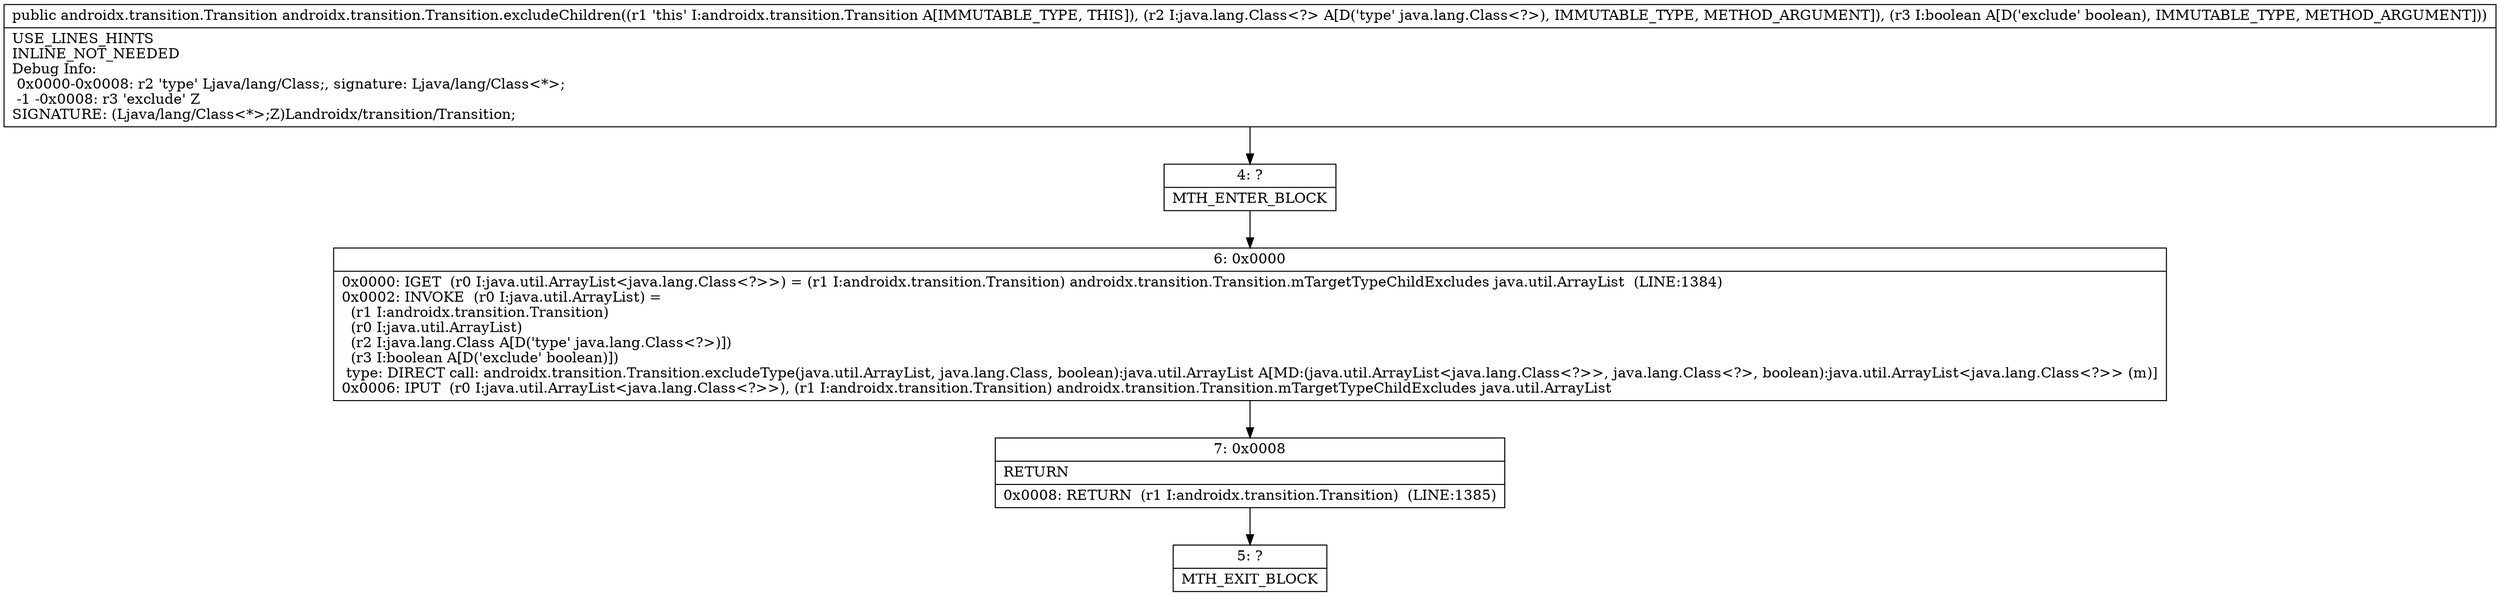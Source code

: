 digraph "CFG forandroidx.transition.Transition.excludeChildren(Ljava\/lang\/Class;Z)Landroidx\/transition\/Transition;" {
Node_4 [shape=record,label="{4\:\ ?|MTH_ENTER_BLOCK\l}"];
Node_6 [shape=record,label="{6\:\ 0x0000|0x0000: IGET  (r0 I:java.util.ArrayList\<java.lang.Class\<?\>\>) = (r1 I:androidx.transition.Transition) androidx.transition.Transition.mTargetTypeChildExcludes java.util.ArrayList  (LINE:1384)\l0x0002: INVOKE  (r0 I:java.util.ArrayList) = \l  (r1 I:androidx.transition.Transition)\l  (r0 I:java.util.ArrayList)\l  (r2 I:java.lang.Class A[D('type' java.lang.Class\<?\>)])\l  (r3 I:boolean A[D('exclude' boolean)])\l type: DIRECT call: androidx.transition.Transition.excludeType(java.util.ArrayList, java.lang.Class, boolean):java.util.ArrayList A[MD:(java.util.ArrayList\<java.lang.Class\<?\>\>, java.lang.Class\<?\>, boolean):java.util.ArrayList\<java.lang.Class\<?\>\> (m)]\l0x0006: IPUT  (r0 I:java.util.ArrayList\<java.lang.Class\<?\>\>), (r1 I:androidx.transition.Transition) androidx.transition.Transition.mTargetTypeChildExcludes java.util.ArrayList \l}"];
Node_7 [shape=record,label="{7\:\ 0x0008|RETURN\l|0x0008: RETURN  (r1 I:androidx.transition.Transition)  (LINE:1385)\l}"];
Node_5 [shape=record,label="{5\:\ ?|MTH_EXIT_BLOCK\l}"];
MethodNode[shape=record,label="{public androidx.transition.Transition androidx.transition.Transition.excludeChildren((r1 'this' I:androidx.transition.Transition A[IMMUTABLE_TYPE, THIS]), (r2 I:java.lang.Class\<?\> A[D('type' java.lang.Class\<?\>), IMMUTABLE_TYPE, METHOD_ARGUMENT]), (r3 I:boolean A[D('exclude' boolean), IMMUTABLE_TYPE, METHOD_ARGUMENT]))  | USE_LINES_HINTS\lINLINE_NOT_NEEDED\lDebug Info:\l  0x0000\-0x0008: r2 'type' Ljava\/lang\/Class;, signature: Ljava\/lang\/Class\<*\>;\l  \-1 \-0x0008: r3 'exclude' Z\lSIGNATURE: (Ljava\/lang\/Class\<*\>;Z)Landroidx\/transition\/Transition;\l}"];
MethodNode -> Node_4;Node_4 -> Node_6;
Node_6 -> Node_7;
Node_7 -> Node_5;
}

